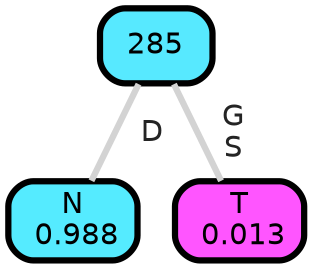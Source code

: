 graph Tree {
node [shape=box, style="filled, rounded",color="black",penwidth="3",fontcolor="black",                 fontname=helvetica] ;
graph [ranksep="0 equally", splines=straight,                 bgcolor=transparent, dpi=200] ;
edge [fontname=helvetica, fontweight=bold,fontcolor=grey14,color=lightgray] ;
0 [label="N
 0.988", fillcolor="#55ebff"] ;
1 [label="285", fillcolor="#57e9ff"] ;
2 [label="T
 0.013", fillcolor="#ff55ff"] ;
1 -- 0 [label=" D",penwidth=3] ;
1 -- 2 [label=" G\n S",penwidth=3] ;
{rank = same;}}
